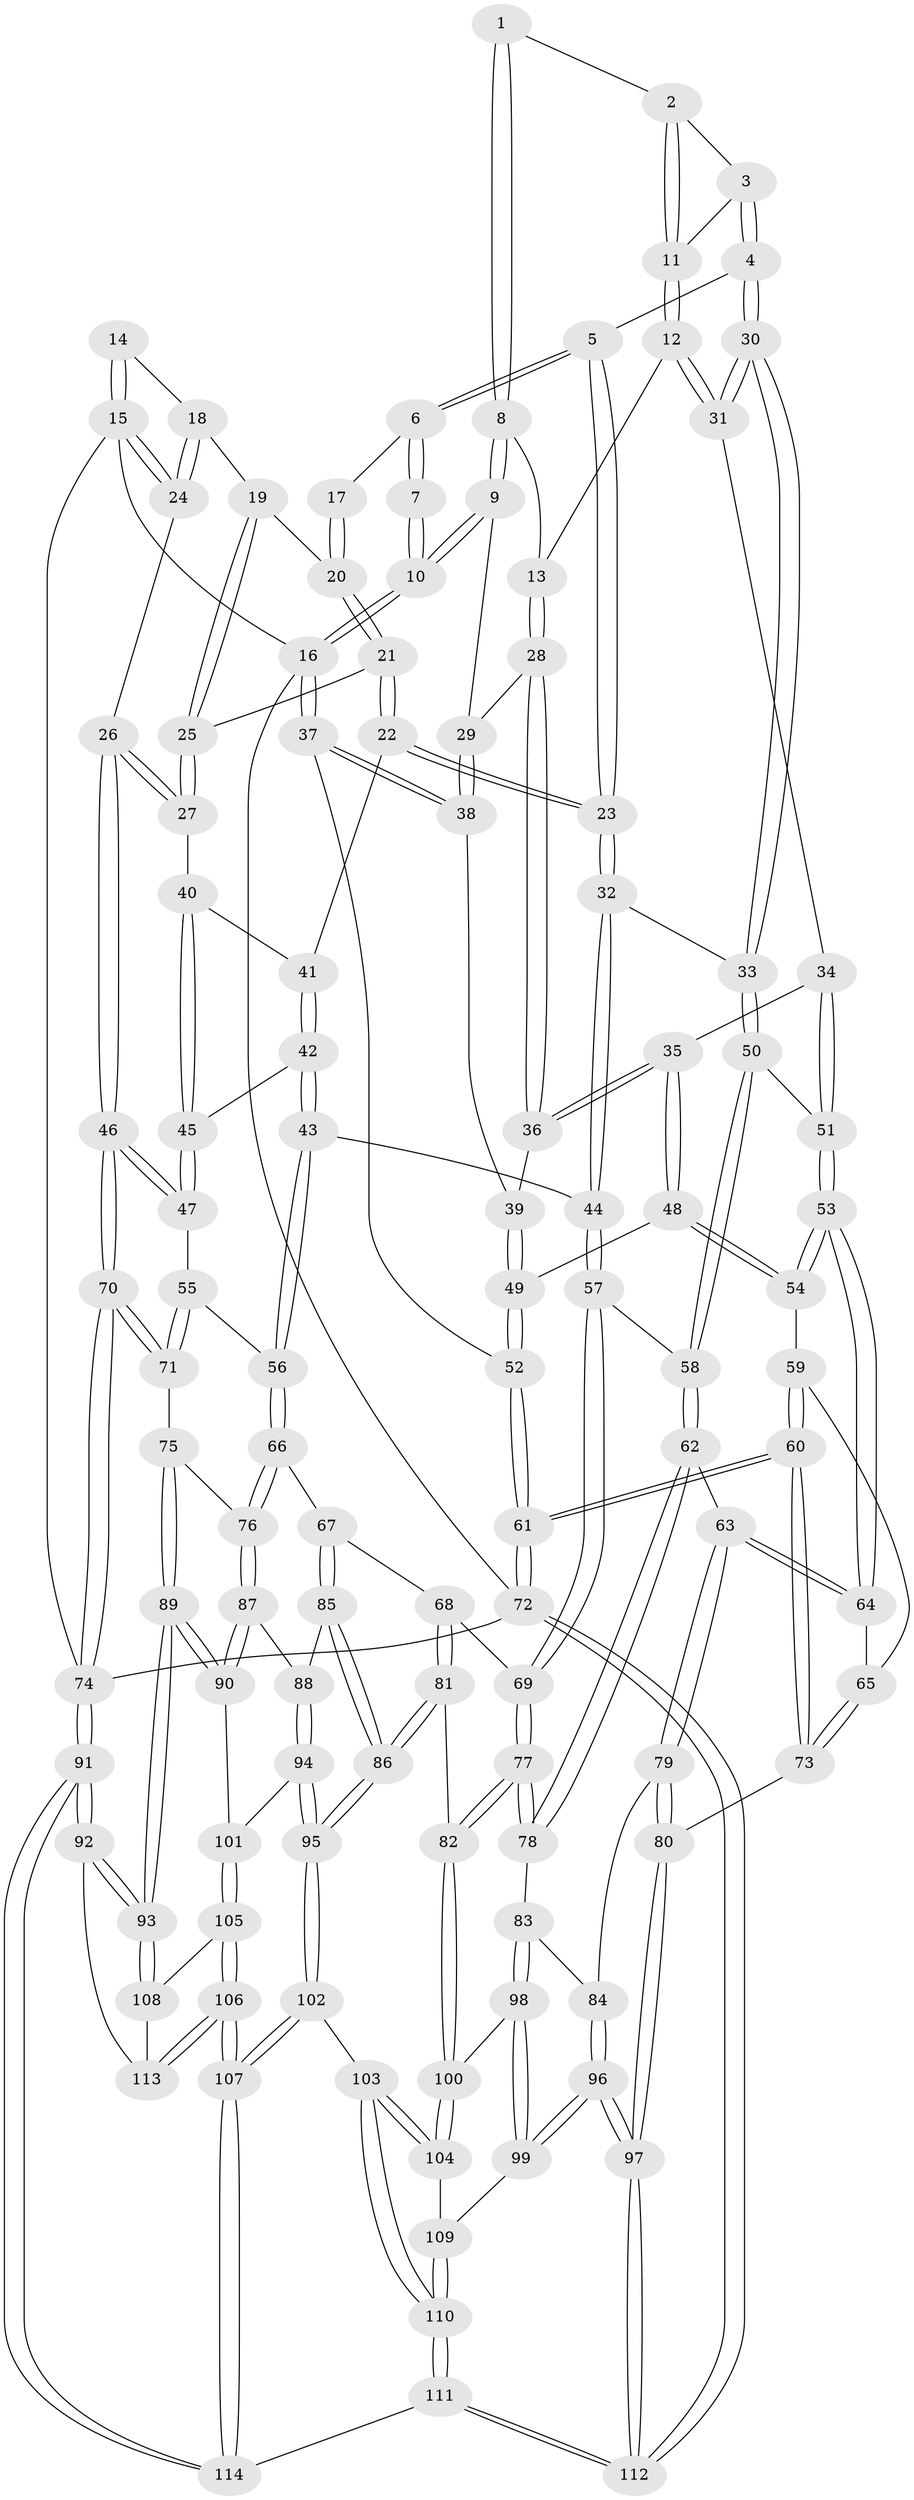// Generated by graph-tools (version 1.1) at 2025/38/03/09/25 02:38:36]
// undirected, 114 vertices, 282 edges
graph export_dot {
graph [start="1"]
  node [color=gray90,style=filled];
  1 [pos="+0.25122127382420345+0"];
  2 [pos="+0.3263630839318371+0"];
  3 [pos="+0.4512724006410189+0.10091603065146815"];
  4 [pos="+0.49035692150511284+0.10704090895211778"];
  5 [pos="+0.568294087975734+0.05709246523022506"];
  6 [pos="+0.6265613489678827+0"];
  7 [pos="+0.24614682292839077+0"];
  8 [pos="+0.20001909405846954+0.03780098744824352"];
  9 [pos="+0.08930318141592984+0.10783955617301536"];
  10 [pos="+0+0"];
  11 [pos="+0.3233220485813519+0.14291823587059274"];
  12 [pos="+0.3000253384879654+0.16604589607145567"];
  13 [pos="+0.23594991969980686+0.11589496452304564"];
  14 [pos="+0.9801209539278222+0"];
  15 [pos="+1+0"];
  16 [pos="+0+0"];
  17 [pos="+0.7190444499055905+0"];
  18 [pos="+0.9388473696131285+0.08763025022471192"];
  19 [pos="+0.9234067770780324+0.09468188942346405"];
  20 [pos="+0.7949253577313107+0.015635267669481586"];
  21 [pos="+0.7820332742103465+0.21128082959732358"];
  22 [pos="+0.7396869588105266+0.23425309182719"];
  23 [pos="+0.697428294438614+0.23785800050388067"];
  24 [pos="+1+0.2240552894742686"];
  25 [pos="+0.8472724649436666+0.21091220388067142"];
  26 [pos="+1+0.3262065147589377"];
  27 [pos="+0.9219973539168838+0.2531275747676502"];
  28 [pos="+0.1201725458524909+0.21931176114474735"];
  29 [pos="+0.0807632313394816+0.186124024533059"];
  30 [pos="+0.43814521192345607+0.30699780076464883"];
  31 [pos="+0.30320503543802535+0.2849408107797116"];
  32 [pos="+0.5988512874689828+0.3596877039584445"];
  33 [pos="+0.464461889785006+0.3326499782977035"];
  34 [pos="+0.28035839517837347+0.29824374822711197"];
  35 [pos="+0.18006751086615408+0.31018489728073323"];
  36 [pos="+0.16733039265702288+0.2958622431144822"];
  37 [pos="+0+0.25978013850617027"];
  38 [pos="+0+0.23975544311335276"];
  39 [pos="+0.05836176690755952+0.303655089974378"];
  40 [pos="+0.8723349857171191+0.35710483772263013"];
  41 [pos="+0.773047657717793+0.2971995049834732"];
  42 [pos="+0.8023984845422227+0.39786693933735157"];
  43 [pos="+0.7264642625839357+0.4822996896924715"];
  44 [pos="+0.628084383436366+0.4430197709037219"];
  45 [pos="+0.8766122238559565+0.4088089552330775"];
  46 [pos="+1+0.34738514410026544"];
  47 [pos="+0.9297189841635402+0.4544423860982709"];
  48 [pos="+0.1302489164913202+0.40379595402871005"];
  49 [pos="+0+0.38416950924429516"];
  50 [pos="+0.4128018878903786+0.467779955954736"];
  51 [pos="+0.3028544141459092+0.48452659584589614"];
  52 [pos="+0+0.3785341056945815"];
  53 [pos="+0.285954618968154+0.5047433800928811"];
  54 [pos="+0.13396355539455485+0.43034074667253075"];
  55 [pos="+0.8993078184163947+0.49951601425936276"];
  56 [pos="+0.7887979808655625+0.5568653217630822"];
  57 [pos="+0.5528942724683772+0.5789508110270521"];
  58 [pos="+0.4715882225276204+0.5847252168124937"];
  59 [pos="+0.11282931460428576+0.4937712446505622"];
  60 [pos="+0+0.7351657906477647"];
  61 [pos="+0+0.7359077348243375"];
  62 [pos="+0.42945816333200976+0.6226256003332785"];
  63 [pos="+0.29778954055232093+0.6490963931219967"];
  64 [pos="+0.27415929262451455+0.6045174122498428"];
  65 [pos="+0.21038674638824728+0.5870790343009268"];
  66 [pos="+0.7800399230706041+0.6586362316969103"];
  67 [pos="+0.7511932122788949+0.675957907468961"];
  68 [pos="+0.6405319242454112+0.6575119572585049"];
  69 [pos="+0.5702748831458218+0.6026188964543536"];
  70 [pos="+1+0.7284443434129302"];
  71 [pos="+1+0.6994166310276624"];
  72 [pos="+0+1"];
  73 [pos="+0+0.7356965128341564"];
  74 [pos="+1+1"];
  75 [pos="+0.96476285514946+0.7065822236335908"];
  76 [pos="+0.8771510559456575+0.7027551355451124"];
  77 [pos="+0.5081661852969445+0.7932836860067588"];
  78 [pos="+0.481642807844556+0.7829086852308411"];
  79 [pos="+0.27443009736964197+0.716419959368106"];
  80 [pos="+0.05790758375631192+0.8052255479005943"];
  81 [pos="+0.5669780386360337+0.8111726876601916"];
  82 [pos="+0.5218595470565937+0.804185854494099"];
  83 [pos="+0.3856914702434373+0.8069262601475082"];
  84 [pos="+0.3278656952224042+0.7877008120447238"];
  85 [pos="+0.7437355853763236+0.7042963595768079"];
  86 [pos="+0.6254076839696587+0.8521483217947394"];
  87 [pos="+0.8359979467445275+0.8450700386148682"];
  88 [pos="+0.765638654039817+0.8084119833646723"];
  89 [pos="+0.8853129809970806+0.8987343526039504"];
  90 [pos="+0.8424873169954307+0.8653669153133772"];
  91 [pos="+1+1"];
  92 [pos="+0.900992891156405+0.9235916221645263"];
  93 [pos="+0.9002523491827257+0.9227309427326977"];
  94 [pos="+0.725360268136187+0.8618528863139757"];
  95 [pos="+0.6308361878315433+0.8626842713102336"];
  96 [pos="+0.2560246847062591+0.9925784637676356"];
  97 [pos="+0.22861640482500054+1"];
  98 [pos="+0.39974086706223494+0.8862902790663271"];
  99 [pos="+0.38766107935882615+0.9164616236118753"];
  100 [pos="+0.4840598855899757+0.898049625969547"];
  101 [pos="+0.7659811555761802+0.8974164577384092"];
  102 [pos="+0.6271918286482353+0.9506420761209955"];
  103 [pos="+0.48848341573264753+0.9402698321817861"];
  104 [pos="+0.48802558220690695+0.939310074579926"];
  105 [pos="+0.7626952898012109+0.9288280236240478"];
  106 [pos="+0.7293857800451056+1"];
  107 [pos="+0.6800500148655244+1"];
  108 [pos="+0.8142599386571217+0.9355994653383914"];
  109 [pos="+0.41066930864012596+0.933771319168874"];
  110 [pos="+0.4456292951736966+1"];
  111 [pos="+0.423374700900595+1"];
  112 [pos="+0.2558441324036933+1"];
  113 [pos="+0.7965138872820902+0.9642579298841447"];
  114 [pos="+0.6888657602106047+1"];
  1 -- 2;
  1 -- 8;
  1 -- 8;
  2 -- 3;
  2 -- 11;
  2 -- 11;
  3 -- 4;
  3 -- 4;
  3 -- 11;
  4 -- 5;
  4 -- 30;
  4 -- 30;
  5 -- 6;
  5 -- 6;
  5 -- 23;
  5 -- 23;
  6 -- 7;
  6 -- 7;
  6 -- 17;
  7 -- 10;
  7 -- 10;
  8 -- 9;
  8 -- 9;
  8 -- 13;
  9 -- 10;
  9 -- 10;
  9 -- 29;
  10 -- 16;
  10 -- 16;
  11 -- 12;
  11 -- 12;
  12 -- 13;
  12 -- 31;
  12 -- 31;
  13 -- 28;
  13 -- 28;
  14 -- 15;
  14 -- 15;
  14 -- 18;
  15 -- 16;
  15 -- 24;
  15 -- 24;
  15 -- 74;
  16 -- 37;
  16 -- 37;
  16 -- 72;
  17 -- 20;
  17 -- 20;
  18 -- 19;
  18 -- 24;
  18 -- 24;
  19 -- 20;
  19 -- 25;
  19 -- 25;
  20 -- 21;
  20 -- 21;
  21 -- 22;
  21 -- 22;
  21 -- 25;
  22 -- 23;
  22 -- 23;
  22 -- 41;
  23 -- 32;
  23 -- 32;
  24 -- 26;
  25 -- 27;
  25 -- 27;
  26 -- 27;
  26 -- 27;
  26 -- 46;
  26 -- 46;
  27 -- 40;
  28 -- 29;
  28 -- 36;
  28 -- 36;
  29 -- 38;
  29 -- 38;
  30 -- 31;
  30 -- 31;
  30 -- 33;
  30 -- 33;
  31 -- 34;
  32 -- 33;
  32 -- 44;
  32 -- 44;
  33 -- 50;
  33 -- 50;
  34 -- 35;
  34 -- 51;
  34 -- 51;
  35 -- 36;
  35 -- 36;
  35 -- 48;
  35 -- 48;
  36 -- 39;
  37 -- 38;
  37 -- 38;
  37 -- 52;
  38 -- 39;
  39 -- 49;
  39 -- 49;
  40 -- 41;
  40 -- 45;
  40 -- 45;
  41 -- 42;
  41 -- 42;
  42 -- 43;
  42 -- 43;
  42 -- 45;
  43 -- 44;
  43 -- 56;
  43 -- 56;
  44 -- 57;
  44 -- 57;
  45 -- 47;
  45 -- 47;
  46 -- 47;
  46 -- 47;
  46 -- 70;
  46 -- 70;
  47 -- 55;
  48 -- 49;
  48 -- 54;
  48 -- 54;
  49 -- 52;
  49 -- 52;
  50 -- 51;
  50 -- 58;
  50 -- 58;
  51 -- 53;
  51 -- 53;
  52 -- 61;
  52 -- 61;
  53 -- 54;
  53 -- 54;
  53 -- 64;
  53 -- 64;
  54 -- 59;
  55 -- 56;
  55 -- 71;
  55 -- 71;
  56 -- 66;
  56 -- 66;
  57 -- 58;
  57 -- 69;
  57 -- 69;
  58 -- 62;
  58 -- 62;
  59 -- 60;
  59 -- 60;
  59 -- 65;
  60 -- 61;
  60 -- 61;
  60 -- 73;
  60 -- 73;
  61 -- 72;
  61 -- 72;
  62 -- 63;
  62 -- 78;
  62 -- 78;
  63 -- 64;
  63 -- 64;
  63 -- 79;
  63 -- 79;
  64 -- 65;
  65 -- 73;
  65 -- 73;
  66 -- 67;
  66 -- 76;
  66 -- 76;
  67 -- 68;
  67 -- 85;
  67 -- 85;
  68 -- 69;
  68 -- 81;
  68 -- 81;
  69 -- 77;
  69 -- 77;
  70 -- 71;
  70 -- 71;
  70 -- 74;
  70 -- 74;
  71 -- 75;
  72 -- 112;
  72 -- 112;
  72 -- 74;
  73 -- 80;
  74 -- 91;
  74 -- 91;
  75 -- 76;
  75 -- 89;
  75 -- 89;
  76 -- 87;
  76 -- 87;
  77 -- 78;
  77 -- 78;
  77 -- 82;
  77 -- 82;
  78 -- 83;
  79 -- 80;
  79 -- 80;
  79 -- 84;
  80 -- 97;
  80 -- 97;
  81 -- 82;
  81 -- 86;
  81 -- 86;
  82 -- 100;
  82 -- 100;
  83 -- 84;
  83 -- 98;
  83 -- 98;
  84 -- 96;
  84 -- 96;
  85 -- 86;
  85 -- 86;
  85 -- 88;
  86 -- 95;
  86 -- 95;
  87 -- 88;
  87 -- 90;
  87 -- 90;
  88 -- 94;
  88 -- 94;
  89 -- 90;
  89 -- 90;
  89 -- 93;
  89 -- 93;
  90 -- 101;
  91 -- 92;
  91 -- 92;
  91 -- 114;
  91 -- 114;
  92 -- 93;
  92 -- 93;
  92 -- 113;
  93 -- 108;
  93 -- 108;
  94 -- 95;
  94 -- 95;
  94 -- 101;
  95 -- 102;
  95 -- 102;
  96 -- 97;
  96 -- 97;
  96 -- 99;
  96 -- 99;
  97 -- 112;
  97 -- 112;
  98 -- 99;
  98 -- 99;
  98 -- 100;
  99 -- 109;
  100 -- 104;
  100 -- 104;
  101 -- 105;
  101 -- 105;
  102 -- 103;
  102 -- 107;
  102 -- 107;
  103 -- 104;
  103 -- 104;
  103 -- 110;
  103 -- 110;
  104 -- 109;
  105 -- 106;
  105 -- 106;
  105 -- 108;
  106 -- 107;
  106 -- 107;
  106 -- 113;
  106 -- 113;
  107 -- 114;
  107 -- 114;
  108 -- 113;
  109 -- 110;
  109 -- 110;
  110 -- 111;
  110 -- 111;
  111 -- 112;
  111 -- 112;
  111 -- 114;
}
